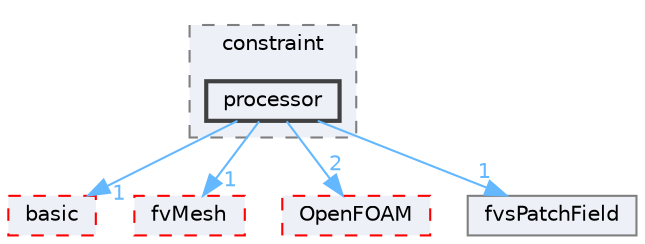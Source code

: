 digraph "src/finiteVolume/fields/fvsPatchFields/constraint/processor"
{
 // LATEX_PDF_SIZE
  bgcolor="transparent";
  edge [fontname=Helvetica,fontsize=10,labelfontname=Helvetica,labelfontsize=10];
  node [fontname=Helvetica,fontsize=10,shape=box,height=0.2,width=0.4];
  compound=true
  subgraph clusterdir_d3657b0b23136d928b995b4c42c4ccd9 {
    graph [ bgcolor="#edf0f7", pencolor="grey50", label="constraint", fontname=Helvetica,fontsize=10 style="filled,dashed", URL="dir_d3657b0b23136d928b995b4c42c4ccd9.html",tooltip=""]
  dir_cbec55a7b9560deb693142526175c420 [label="processor", fillcolor="#edf0f7", color="grey25", style="filled,bold", URL="dir_cbec55a7b9560deb693142526175c420.html",tooltip=""];
  }
  dir_958a3dd6045466a25f270895e6927ee8 [label="basic", fillcolor="#edf0f7", color="red", style="filled,dashed", URL="dir_958a3dd6045466a25f270895e6927ee8.html",tooltip=""];
  dir_c382fa095c9c33d8673c0dd60aaef275 [label="fvMesh", fillcolor="#edf0f7", color="red", style="filled,dashed", URL="dir_c382fa095c9c33d8673c0dd60aaef275.html",tooltip=""];
  dir_c5473ff19b20e6ec4dfe5c310b3778a8 [label="OpenFOAM", fillcolor="#edf0f7", color="red", style="filled,dashed", URL="dir_c5473ff19b20e6ec4dfe5c310b3778a8.html",tooltip=""];
  dir_f8fc54ccdbdfd051989b9c9b77557e92 [label="fvsPatchField", fillcolor="#edf0f7", color="grey50", style="filled", URL="dir_f8fc54ccdbdfd051989b9c9b77557e92.html",tooltip=""];
  dir_cbec55a7b9560deb693142526175c420->dir_958a3dd6045466a25f270895e6927ee8 [headlabel="1", labeldistance=1.5 headhref="dir_003080_000208.html" href="dir_003080_000208.html" color="steelblue1" fontcolor="steelblue1"];
  dir_cbec55a7b9560deb693142526175c420->dir_c382fa095c9c33d8673c0dd60aaef275 [headlabel="1", labeldistance=1.5 headhref="dir_003080_001544.html" href="dir_003080_001544.html" color="steelblue1" fontcolor="steelblue1"];
  dir_cbec55a7b9560deb693142526175c420->dir_c5473ff19b20e6ec4dfe5c310b3778a8 [headlabel="2", labeldistance=1.5 headhref="dir_003080_002695.html" href="dir_003080_002695.html" color="steelblue1" fontcolor="steelblue1"];
  dir_cbec55a7b9560deb693142526175c420->dir_f8fc54ccdbdfd051989b9c9b77557e92 [headlabel="1", labeldistance=1.5 headhref="dir_003080_001572.html" href="dir_003080_001572.html" color="steelblue1" fontcolor="steelblue1"];
}

